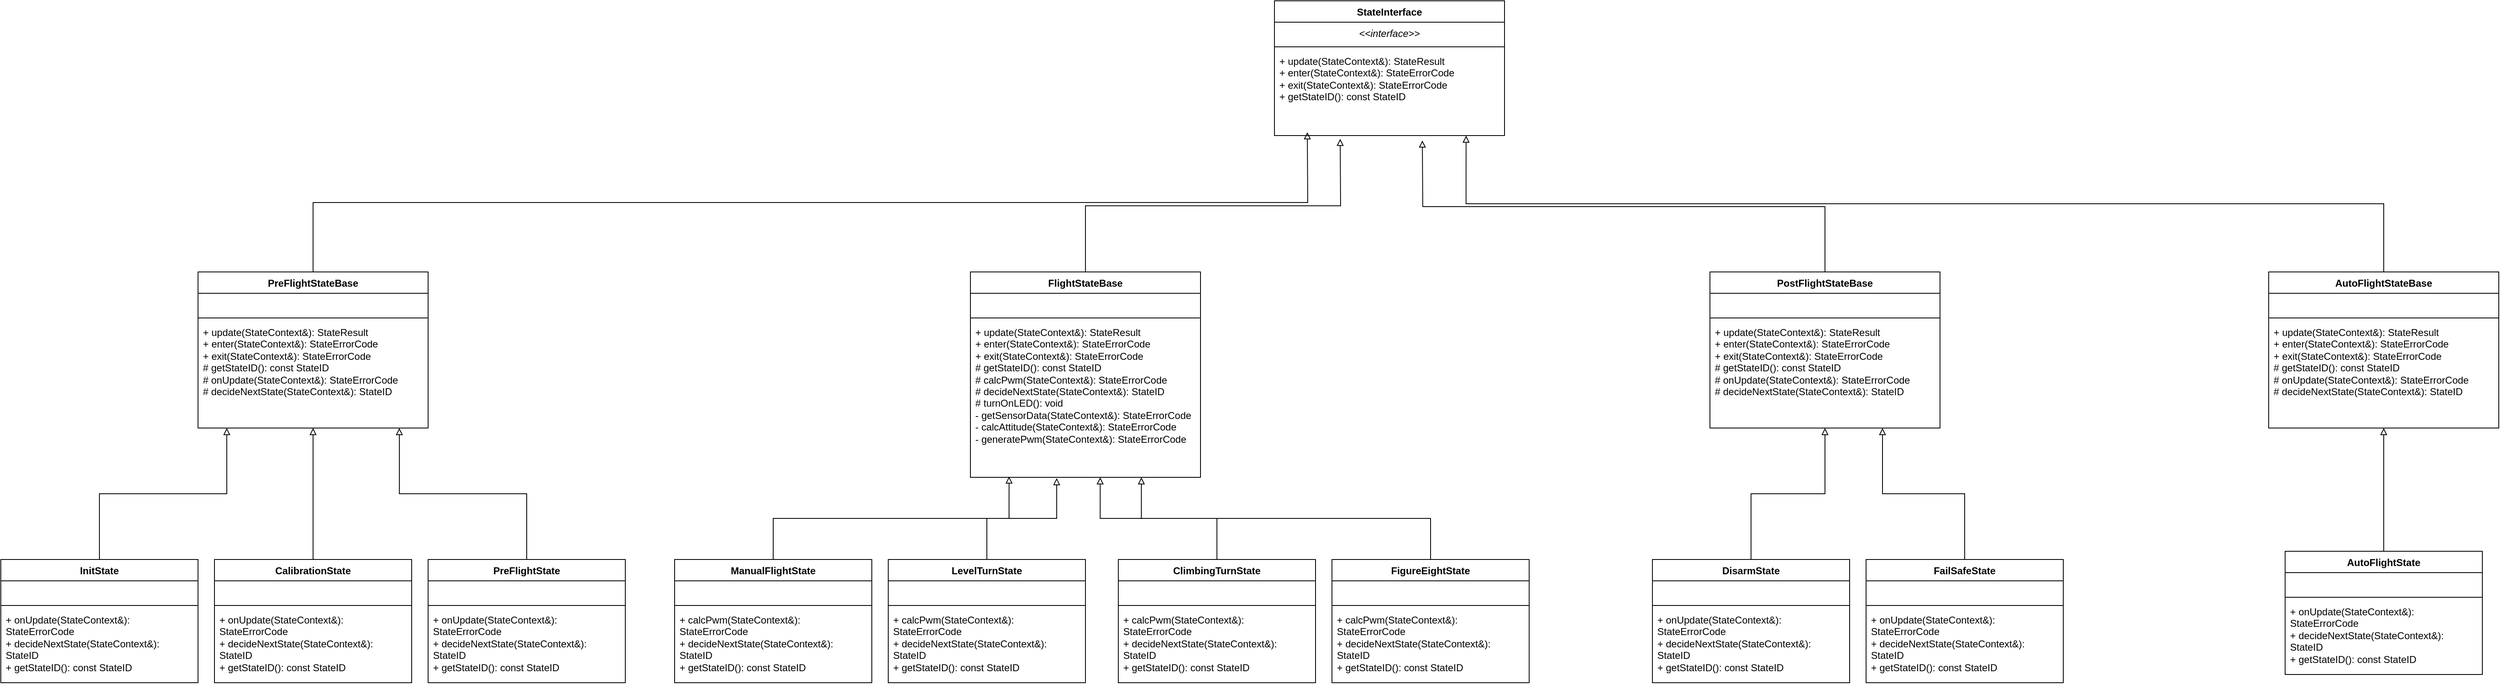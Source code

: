 <mxfile version="28.1.2">
  <diagram name="ページ1" id="5PBev1PNIk11Cp7cf68A">
    <mxGraphModel dx="5048" dy="1009" grid="1" gridSize="10" guides="1" tooltips="1" connect="1" arrows="0" fold="1" page="1" pageScale="1" pageWidth="3000" pageHeight="1000" math="0" shadow="0">
      <root>
        <mxCell id="0" />
        <mxCell id="1" parent="0" />
        <mxCell id="04oS5IfZGHdyPXKjZSMN-19" style="edgeStyle=orthogonalEdgeStyle;rounded=0;orthogonalLoop=1;jettySize=auto;html=1;exitX=0.5;exitY=0;exitDx=0;exitDy=0;entryX=0.494;entryY=1;entryDx=0;entryDy=0;entryPerimeter=0;" parent="1" edge="1">
          <mxGeometry relative="1" as="geometry">
            <mxPoint x="539.04" y="396" as="targetPoint" />
          </mxGeometry>
        </mxCell>
        <mxCell id="4nFMFmFaB9qFaNU9_hMQ-5" value="StateInterface" style="swimlane;fontStyle=1;align=center;verticalAlign=top;childLayout=stackLayout;horizontal=1;startSize=26;horizontalStack=0;resizeParent=1;resizeParentMax=0;resizeLast=0;collapsible=1;marginBottom=0;whiteSpace=wrap;html=1;" parent="1" vertex="1">
          <mxGeometry x="650" y="10" width="280" height="164" as="geometry" />
        </mxCell>
        <mxCell id="4nFMFmFaB9qFaNU9_hMQ-6" value="&amp;lt;&amp;lt;interface&amp;gt;&amp;gt;" style="text;strokeColor=none;fillColor=none;align=center;verticalAlign=top;spacingLeft=4;spacingRight=4;overflow=hidden;rotatable=0;points=[[0,0.5],[1,0.5]];portConstraint=eastwest;whiteSpace=wrap;html=1;fontStyle=2" parent="4nFMFmFaB9qFaNU9_hMQ-5" vertex="1">
          <mxGeometry y="26" width="280" height="26" as="geometry" />
        </mxCell>
        <mxCell id="4nFMFmFaB9qFaNU9_hMQ-7" value="" style="line;strokeWidth=1;fillColor=none;align=left;verticalAlign=middle;spacingTop=-1;spacingLeft=3;spacingRight=3;rotatable=0;labelPosition=right;points=[];portConstraint=eastwest;strokeColor=inherit;" parent="4nFMFmFaB9qFaNU9_hMQ-5" vertex="1">
          <mxGeometry y="52" width="280" height="8" as="geometry" />
        </mxCell>
        <mxCell id="4nFMFmFaB9qFaNU9_hMQ-8" value="+ update(StateContext&amp;amp;): StateResult&lt;br&gt;+ enter(StateContext&amp;amp;): StateErrorCode&lt;br&gt;+ exit(StateContext&amp;amp;): StateErrorCode&lt;br&gt;+ getStateID(): const StateID" style="text;strokeColor=none;fillColor=none;align=left;verticalAlign=top;spacingLeft=4;spacingRight=4;overflow=hidden;rotatable=0;points=[[0,0.5],[1,0.5]];portConstraint=eastwest;whiteSpace=wrap;html=1;" parent="4nFMFmFaB9qFaNU9_hMQ-5" vertex="1">
          <mxGeometry y="60" width="280" height="104" as="geometry" />
        </mxCell>
        <mxCell id="4nFMFmFaB9qFaNU9_hMQ-9" value="PreFlightStateBase" style="swimlane;fontStyle=1;align=center;verticalAlign=top;childLayout=stackLayout;horizontal=1;startSize=26;horizontalStack=0;resizeParent=1;resizeParentMax=0;resizeLast=0;collapsible=1;marginBottom=0;whiteSpace=wrap;html=1;" parent="1" vertex="1">
          <mxGeometry x="-660" y="340" width="280" height="190" as="geometry" />
        </mxCell>
        <mxCell id="4nFMFmFaB9qFaNU9_hMQ-10" value="" style="text;strokeColor=none;fillColor=none;align=left;verticalAlign=top;spacingLeft=4;spacingRight=4;overflow=hidden;rotatable=0;points=[[0,0.5],[1,0.5]];portConstraint=eastwest;whiteSpace=wrap;html=1;" parent="4nFMFmFaB9qFaNU9_hMQ-9" vertex="1">
          <mxGeometry y="26" width="280" height="26" as="geometry" />
        </mxCell>
        <mxCell id="4nFMFmFaB9qFaNU9_hMQ-11" value="" style="line;strokeWidth=1;fillColor=none;align=left;verticalAlign=middle;spacingTop=-1;spacingLeft=3;spacingRight=3;rotatable=0;labelPosition=right;points=[];portConstraint=eastwest;strokeColor=inherit;" parent="4nFMFmFaB9qFaNU9_hMQ-9" vertex="1">
          <mxGeometry y="52" width="280" height="8" as="geometry" />
        </mxCell>
        <mxCell id="4nFMFmFaB9qFaNU9_hMQ-12" value="+ update(StateContext&amp;amp;): StateResult&lt;br&gt;+ enter(StateContext&amp;amp;): StateErrorCode&lt;br&gt;+ exit(StateContext&amp;amp;): StateErrorCode&lt;br&gt;# getStateID(): const StateID&lt;br&gt;# onUpdate(StateContext&amp;amp;): StateErrorCode&lt;br&gt;# decideNextState(StateContext&amp;amp;): StateID" style="text;strokeColor=none;fillColor=none;align=left;verticalAlign=top;spacingLeft=4;spacingRight=4;overflow=hidden;rotatable=0;points=[[0,0.5],[1,0.5]];portConstraint=eastwest;whiteSpace=wrap;html=1;" parent="4nFMFmFaB9qFaNU9_hMQ-9" vertex="1">
          <mxGeometry y="60" width="280" height="130" as="geometry" />
        </mxCell>
        <mxCell id="4nFMFmFaB9qFaNU9_hMQ-28" style="edgeStyle=orthogonalEdgeStyle;rounded=0;orthogonalLoop=1;jettySize=auto;html=1;exitX=0.5;exitY=0;exitDx=0;exitDy=0;endArrow=block;endFill=0;" parent="1" source="4nFMFmFaB9qFaNU9_hMQ-9" edge="1">
          <mxGeometry relative="1" as="geometry">
            <mxPoint x="690" y="170" as="targetPoint" />
          </mxGeometry>
        </mxCell>
        <mxCell id="4nFMFmFaB9qFaNU9_hMQ-29" value="FlightStateBase" style="swimlane;fontStyle=1;align=center;verticalAlign=top;childLayout=stackLayout;horizontal=1;startSize=26;horizontalStack=0;resizeParent=1;resizeParentMax=0;resizeLast=0;collapsible=1;marginBottom=0;whiteSpace=wrap;html=1;" parent="1" vertex="1">
          <mxGeometry x="280" y="340" width="280" height="250" as="geometry" />
        </mxCell>
        <mxCell id="4nFMFmFaB9qFaNU9_hMQ-30" value="" style="text;strokeColor=none;fillColor=none;align=left;verticalAlign=top;spacingLeft=4;spacingRight=4;overflow=hidden;rotatable=0;points=[[0,0.5],[1,0.5]];portConstraint=eastwest;whiteSpace=wrap;html=1;" parent="4nFMFmFaB9qFaNU9_hMQ-29" vertex="1">
          <mxGeometry y="26" width="280" height="26" as="geometry" />
        </mxCell>
        <mxCell id="4nFMFmFaB9qFaNU9_hMQ-31" value="" style="line;strokeWidth=1;fillColor=none;align=left;verticalAlign=middle;spacingTop=-1;spacingLeft=3;spacingRight=3;rotatable=0;labelPosition=right;points=[];portConstraint=eastwest;strokeColor=inherit;" parent="4nFMFmFaB9qFaNU9_hMQ-29" vertex="1">
          <mxGeometry y="52" width="280" height="8" as="geometry" />
        </mxCell>
        <mxCell id="4nFMFmFaB9qFaNU9_hMQ-32" value="+ update(StateContext&amp;amp;): StateResult&lt;br&gt;+ enter(StateContext&amp;amp;): StateErrorCode&lt;br&gt;+ exit(StateContext&amp;amp;): StateErrorCode&lt;br&gt;# getStateID(): const StateID&lt;br&gt;# calcPwm(StateContext&amp;amp;): StateErrorCode&lt;br&gt;# decideNextState(StateContext&amp;amp;): StateID&lt;br&gt;# turnOnLED(): void&lt;br&gt;- getSensorData(StateContext&amp;amp;): StateErrorCode&lt;br&gt;- calcAttitude(StateContext&amp;amp;): StateErrorCode&lt;br&gt;- generatePwm(StateContext&amp;amp;): StateErrorCode" style="text;strokeColor=none;fillColor=none;align=left;verticalAlign=top;spacingLeft=4;spacingRight=4;overflow=hidden;rotatable=0;points=[[0,0.5],[1,0.5]];portConstraint=eastwest;whiteSpace=wrap;html=1;" parent="4nFMFmFaB9qFaNU9_hMQ-29" vertex="1">
          <mxGeometry y="60" width="280" height="190" as="geometry" />
        </mxCell>
        <mxCell id="4nFMFmFaB9qFaNU9_hMQ-33" style="edgeStyle=orthogonalEdgeStyle;rounded=0;orthogonalLoop=1;jettySize=auto;html=1;exitX=0.5;exitY=0;exitDx=0;exitDy=0;endArrow=block;endFill=0;" parent="1" source="4nFMFmFaB9qFaNU9_hMQ-29" edge="1">
          <mxGeometry relative="1" as="geometry">
            <mxPoint x="730" y="178" as="targetPoint" />
          </mxGeometry>
        </mxCell>
        <mxCell id="4nFMFmFaB9qFaNU9_hMQ-34" value="PostFlightStateBase" style="swimlane;fontStyle=1;align=center;verticalAlign=top;childLayout=stackLayout;horizontal=1;startSize=26;horizontalStack=0;resizeParent=1;resizeParentMax=0;resizeLast=0;collapsible=1;marginBottom=0;whiteSpace=wrap;html=1;" parent="1" vertex="1">
          <mxGeometry x="1180" y="340" width="280" height="190" as="geometry" />
        </mxCell>
        <mxCell id="4nFMFmFaB9qFaNU9_hMQ-35" value="" style="text;strokeColor=none;fillColor=none;align=left;verticalAlign=top;spacingLeft=4;spacingRight=4;overflow=hidden;rotatable=0;points=[[0,0.5],[1,0.5]];portConstraint=eastwest;whiteSpace=wrap;html=1;" parent="4nFMFmFaB9qFaNU9_hMQ-34" vertex="1">
          <mxGeometry y="26" width="280" height="26" as="geometry" />
        </mxCell>
        <mxCell id="4nFMFmFaB9qFaNU9_hMQ-36" value="" style="line;strokeWidth=1;fillColor=none;align=left;verticalAlign=middle;spacingTop=-1;spacingLeft=3;spacingRight=3;rotatable=0;labelPosition=right;points=[];portConstraint=eastwest;strokeColor=inherit;" parent="4nFMFmFaB9qFaNU9_hMQ-34" vertex="1">
          <mxGeometry y="52" width="280" height="8" as="geometry" />
        </mxCell>
        <mxCell id="4nFMFmFaB9qFaNU9_hMQ-37" value="+ update(StateContext&amp;amp;): StateResult&lt;br&gt;+ enter(StateContext&amp;amp;): StateErrorCode&lt;br&gt;+ exit(StateContext&amp;amp;): StateErrorCode&lt;br&gt;# getStateID(): const StateID&lt;br&gt;# onUpdate(StateContext&amp;amp;): StateErrorCode&lt;br&gt;# decideNextState(StateContext&amp;amp;): StateID" style="text;strokeColor=none;fillColor=none;align=left;verticalAlign=top;spacingLeft=4;spacingRight=4;overflow=hidden;rotatable=0;points=[[0,0.5],[1,0.5]];portConstraint=eastwest;whiteSpace=wrap;html=1;" parent="4nFMFmFaB9qFaNU9_hMQ-34" vertex="1">
          <mxGeometry y="60" width="280" height="130" as="geometry" />
        </mxCell>
        <mxCell id="4nFMFmFaB9qFaNU9_hMQ-38" style="edgeStyle=orthogonalEdgeStyle;rounded=0;orthogonalLoop=1;jettySize=auto;html=1;exitX=0.5;exitY=0;exitDx=0;exitDy=0;endArrow=block;endFill=0;" parent="1" source="4nFMFmFaB9qFaNU9_hMQ-34" edge="1">
          <mxGeometry relative="1" as="geometry">
            <mxPoint x="830" y="180" as="targetPoint" />
          </mxGeometry>
        </mxCell>
        <mxCell id="4nFMFmFaB9qFaNU9_hMQ-39" value="AutoFlightStateBase" style="swimlane;fontStyle=1;align=center;verticalAlign=top;childLayout=stackLayout;horizontal=1;startSize=26;horizontalStack=0;resizeParent=1;resizeParentMax=0;resizeLast=0;collapsible=1;marginBottom=0;whiteSpace=wrap;html=1;" parent="1" vertex="1">
          <mxGeometry x="1860" y="340" width="280" height="190" as="geometry" />
        </mxCell>
        <mxCell id="4nFMFmFaB9qFaNU9_hMQ-40" value="" style="text;strokeColor=none;fillColor=none;align=left;verticalAlign=top;spacingLeft=4;spacingRight=4;overflow=hidden;rotatable=0;points=[[0,0.5],[1,0.5]];portConstraint=eastwest;whiteSpace=wrap;html=1;" parent="4nFMFmFaB9qFaNU9_hMQ-39" vertex="1">
          <mxGeometry y="26" width="280" height="26" as="geometry" />
        </mxCell>
        <mxCell id="4nFMFmFaB9qFaNU9_hMQ-41" value="" style="line;strokeWidth=1;fillColor=none;align=left;verticalAlign=middle;spacingTop=-1;spacingLeft=3;spacingRight=3;rotatable=0;labelPosition=right;points=[];portConstraint=eastwest;strokeColor=inherit;" parent="4nFMFmFaB9qFaNU9_hMQ-39" vertex="1">
          <mxGeometry y="52" width="280" height="8" as="geometry" />
        </mxCell>
        <mxCell id="4nFMFmFaB9qFaNU9_hMQ-42" value="+ update(StateContext&amp;amp;): StateResult&lt;br&gt;+ enter(StateContext&amp;amp;): StateErrorCode&lt;br&gt;+ exit(StateContext&amp;amp;): StateErrorCode&lt;br&gt;# getStateID(): const StateID&lt;br&gt;# onUpdate(StateContext&amp;amp;): StateErrorCode&lt;br&gt;# decideNextState(StateContext&amp;amp;): StateID" style="text;strokeColor=none;fillColor=none;align=left;verticalAlign=top;spacingLeft=4;spacingRight=4;overflow=hidden;rotatable=0;points=[[0,0.5],[1,0.5]];portConstraint=eastwest;whiteSpace=wrap;html=1;" parent="4nFMFmFaB9qFaNU9_hMQ-39" vertex="1">
          <mxGeometry y="60" width="280" height="130" as="geometry" />
        </mxCell>
        <mxCell id="InitState" value="InitState" style="swimlane;fontStyle=1;align=center;verticalAlign=top;childLayout=stackLayout;horizontal=1;startSize=26;horizontalStack=0;resizeParent=1;resizeParentMax=0;resizeLast=0;collapsible=1;marginBottom=0;whiteSpace=wrap;html=1;" parent="1" vertex="1">
          <mxGeometry x="-900" y="690" width="240" height="150" as="geometry" />
        </mxCell>
        <mxCell id="InitState-1" value="" style="text;strokeColor=none;fillColor=none;align=left;verticalAlign=top;spacingLeft=4;spacingRight=4;overflow=hidden;rotatable=0;points=[[0,0.5],[1,0.5]];portConstraint=eastwest;whiteSpace=wrap;html=1;" parent="InitState" vertex="1">
          <mxGeometry y="26" width="240" height="26" as="geometry" />
        </mxCell>
        <mxCell id="InitState-2" value="" style="line;strokeWidth=1;fillColor=none;align=left;verticalAlign=middle;spacingTop=-1;spacingLeft=3;spacingRight=3;rotatable=0;labelPosition=right;points=[];portConstraint=eastwest;strokeColor=inherit;" parent="InitState" vertex="1">
          <mxGeometry y="52" width="240" height="8" as="geometry" />
        </mxCell>
        <mxCell id="InitState-3" value="+ onUpdate(StateContext&amp;amp;): StateErrorCode&lt;br&gt;+ decideNextState(StateContext&amp;amp;): StateID&lt;br&gt;+ getStateID(): const StateID" style="text;strokeColor=none;fillColor=none;align=left;verticalAlign=top;spacingLeft=4;spacingRight=4;overflow=hidden;rotatable=0;points=[[0,0.5],[1,0.5]];portConstraint=eastwest;whiteSpace=wrap;html=1;" parent="InitState" vertex="1">
          <mxGeometry y="60" width="240" height="90" as="geometry" />
        </mxCell>
        <mxCell id="InitState-edge" style="edgeStyle=orthogonalEdgeStyle;rounded=0;orthogonalLoop=1;jettySize=auto;html=1;exitX=0.5;exitY=0;exitDx=0;exitDy=0;entryX=0.125;entryY=1;entryDx=0;entryDy=0;entryPerimeter=0;endArrow=block;endFill=0;" parent="1" source="InitState" target="4nFMFmFaB9qFaNU9_hMQ-9" edge="1">
          <mxGeometry relative="1" as="geometry" />
        </mxCell>
        <mxCell id="CalibrationState" value="CalibrationState" style="swimlane;fontStyle=1;align=center;verticalAlign=top;childLayout=stackLayout;horizontal=1;startSize=26;horizontalStack=0;resizeParent=1;resizeParentMax=0;resizeLast=0;collapsible=1;marginBottom=0;whiteSpace=wrap;html=1;" parent="1" vertex="1">
          <mxGeometry x="-640" y="690" width="240" height="150" as="geometry" />
        </mxCell>
        <mxCell id="CalibrationState-1" value="" style="text;strokeColor=none;fillColor=none;align=left;verticalAlign=top;spacingLeft=4;spacingRight=4;overflow=hidden;rotatable=0;points=[[0,0.5],[1,0.5]];portConstraint=eastwest;whiteSpace=wrap;html=1;" parent="CalibrationState" vertex="1">
          <mxGeometry y="26" width="240" height="26" as="geometry" />
        </mxCell>
        <mxCell id="CalibrationState-2" value="" style="line;strokeWidth=1;fillColor=none;align=left;verticalAlign=middle;spacingTop=-1;spacingLeft=3;spacingRight=3;rotatable=0;labelPosition=right;points=[];portConstraint=eastwest;strokeColor=inherit;" parent="CalibrationState" vertex="1">
          <mxGeometry y="52" width="240" height="8" as="geometry" />
        </mxCell>
        <mxCell id="CalibrationState-3" value="+ onUpdate(StateContext&amp;amp;): StateErrorCode&lt;br&gt;+ decideNextState(StateContext&amp;amp;): StateID&lt;br&gt;+ getStateID(): const StateID" style="text;strokeColor=none;fillColor=none;align=left;verticalAlign=top;spacingLeft=4;spacingRight=4;overflow=hidden;rotatable=0;points=[[0,0.5],[1,0.5]];portConstraint=eastwest;whiteSpace=wrap;html=1;" parent="CalibrationState" vertex="1">
          <mxGeometry y="60" width="240" height="90" as="geometry" />
        </mxCell>
        <mxCell id="CalibrationState-edge" style="edgeStyle=orthogonalEdgeStyle;rounded=0;orthogonalLoop=1;jettySize=auto;html=1;exitX=0.5;exitY=0;exitDx=0;exitDy=0;entryX=0.5;entryY=1;entryDx=0;entryDy=0;endArrow=block;endFill=0;" parent="1" source="CalibrationState" target="4nFMFmFaB9qFaNU9_hMQ-9" edge="1">
          <mxGeometry relative="1" as="geometry" />
        </mxCell>
        <mxCell id="PreFlightState" value="PreFlightState" style="swimlane;fontStyle=1;align=center;verticalAlign=top;childLayout=stackLayout;horizontal=1;startSize=26;horizontalStack=0;resizeParent=1;resizeParentMax=0;resizeLast=0;collapsible=1;marginBottom=0;whiteSpace=wrap;html=1;" parent="1" vertex="1">
          <mxGeometry x="-380" y="690" width="240" height="150" as="geometry" />
        </mxCell>
        <mxCell id="PreFlightState-1" value="" style="text;strokeColor=none;fillColor=none;align=left;verticalAlign=top;spacingLeft=4;spacingRight=4;overflow=hidden;rotatable=0;points=[[0,0.5],[1,0.5]];portConstraint=eastwest;whiteSpace=wrap;html=1;" parent="PreFlightState" vertex="1">
          <mxGeometry y="26" width="240" height="26" as="geometry" />
        </mxCell>
        <mxCell id="PreFlightState-2" value="" style="line;strokeWidth=1;fillColor=none;align=left;verticalAlign=middle;spacingTop=-1;spacingLeft=3;spacingRight=3;rotatable=0;labelPosition=right;points=[];portConstraint=eastwest;strokeColor=inherit;" parent="PreFlightState" vertex="1">
          <mxGeometry y="52" width="240" height="8" as="geometry" />
        </mxCell>
        <mxCell id="PreFlightState-3" value="+ onUpdate(StateContext&amp;amp;): StateErrorCode&lt;br&gt;+ decideNextState(StateContext&amp;amp;): StateID&lt;br&gt;+ getStateID(): const StateID" style="text;strokeColor=none;fillColor=none;align=left;verticalAlign=top;spacingLeft=4;spacingRight=4;overflow=hidden;rotatable=0;points=[[0,0.5],[1,0.5]];portConstraint=eastwest;whiteSpace=wrap;html=1;" parent="PreFlightState" vertex="1">
          <mxGeometry y="60" width="240" height="90" as="geometry" />
        </mxCell>
        <mxCell id="PreFlightState-edge" style="edgeStyle=orthogonalEdgeStyle;rounded=0;orthogonalLoop=1;jettySize=auto;html=1;exitX=0.5;exitY=0;exitDx=0;exitDy=0;entryX=0.875;entryY=1;entryDx=0;entryDy=0;entryPerimeter=0;endArrow=block;endFill=0;" parent="1" source="PreFlightState" target="4nFMFmFaB9qFaNU9_hMQ-9" edge="1">
          <mxGeometry relative="1" as="geometry" />
        </mxCell>
        <mxCell id="ManualFlightState" value="ManualFlightState" style="swimlane;fontStyle=1;align=center;verticalAlign=top;childLayout=stackLayout;horizontal=1;startSize=26;horizontalStack=0;resizeParent=1;resizeParentMax=0;resizeLast=0;collapsible=1;marginBottom=0;whiteSpace=wrap;html=1;" parent="1" vertex="1">
          <mxGeometry x="-80" y="690" width="240" height="150" as="geometry" />
        </mxCell>
        <mxCell id="ManualFlightState-1" value="" style="text;strokeColor=none;fillColor=none;align=left;verticalAlign=top;spacingLeft=4;spacingRight=4;overflow=hidden;rotatable=0;points=[[0,0.5],[1,0.5]];portConstraint=eastwest;whiteSpace=wrap;html=1;" parent="ManualFlightState" vertex="1">
          <mxGeometry y="26" width="240" height="26" as="geometry" />
        </mxCell>
        <mxCell id="ManualFlightState-2" value="" style="line;strokeWidth=1;fillColor=none;align=left;verticalAlign=middle;spacingTop=-1;spacingLeft=3;spacingRight=3;rotatable=0;labelPosition=right;points=[];portConstraint=eastwest;strokeColor=inherit;" parent="ManualFlightState" vertex="1">
          <mxGeometry y="52" width="240" height="8" as="geometry" />
        </mxCell>
        <mxCell id="ManualFlightState-3" value="+ calcPwm(StateContext&amp;amp;): StateErrorCode&lt;br&gt;+ decideNextState(StateContext&amp;amp;): StateID&lt;br&gt;+ getStateID(): const StateID" style="text;strokeColor=none;fillColor=none;align=left;verticalAlign=top;spacingLeft=4;spacingRight=4;overflow=hidden;rotatable=0;points=[[0,0.5],[1,0.5]];portConstraint=eastwest;whiteSpace=wrap;html=1;" parent="ManualFlightState" vertex="1">
          <mxGeometry y="60" width="240" height="90" as="geometry" />
        </mxCell>
        <mxCell id="ManualFlightState-edge" style="edgeStyle=orthogonalEdgeStyle;rounded=0;orthogonalLoop=1;jettySize=auto;html=1;exitX=0.5;exitY=0;exitDx=0;exitDy=0;entryX=0.168;entryY=0.995;entryDx=0;entryDy=0;endArrow=block;endFill=0;entryPerimeter=0;" parent="1" source="ManualFlightState" target="4nFMFmFaB9qFaNU9_hMQ-32" edge="1">
          <mxGeometry relative="1" as="geometry">
            <mxPoint x="350" y="690" as="targetPoint" />
          </mxGeometry>
        </mxCell>
        <mxCell id="LevelTurnState" value="LevelTurnState" style="swimlane;fontStyle=1;align=center;verticalAlign=top;childLayout=stackLayout;horizontal=1;startSize=26;horizontalStack=0;resizeParent=1;resizeParentMax=0;resizeLast=0;collapsible=1;marginBottom=0;whiteSpace=wrap;html=1;" parent="1" vertex="1">
          <mxGeometry x="180" y="690" width="240" height="150" as="geometry" />
        </mxCell>
        <mxCell id="LevelTurnState-1" value="" style="text;strokeColor=none;fillColor=none;align=left;verticalAlign=top;spacingLeft=4;spacingRight=4;overflow=hidden;rotatable=0;points=[[0,0.5],[1,0.5]];portConstraint=eastwest;whiteSpace=wrap;html=1;" parent="LevelTurnState" vertex="1">
          <mxGeometry y="26" width="240" height="26" as="geometry" />
        </mxCell>
        <mxCell id="LevelTurnState-2" value="" style="line;strokeWidth=1;fillColor=none;align=left;verticalAlign=middle;spacingTop=-1;spacingLeft=3;spacingRight=3;rotatable=0;labelPosition=right;points=[];portConstraint=eastwest;strokeColor=inherit;" parent="LevelTurnState" vertex="1">
          <mxGeometry y="52" width="240" height="8" as="geometry" />
        </mxCell>
        <mxCell id="LevelTurnState-3" value="+ calcPwm(StateContext&amp;amp;): StateErrorCode&lt;br&gt;+ decideNextState(StateContext&amp;amp;): StateID&lt;br&gt;+ getStateID(): const StateID" style="text;strokeColor=none;fillColor=none;align=left;verticalAlign=top;spacingLeft=4;spacingRight=4;overflow=hidden;rotatable=0;points=[[0,0.5],[1,0.5]];portConstraint=eastwest;whiteSpace=wrap;html=1;" parent="LevelTurnState" vertex="1">
          <mxGeometry y="60" width="240" height="90" as="geometry" />
        </mxCell>
        <mxCell id="LevelTurnState-edge" style="edgeStyle=orthogonalEdgeStyle;rounded=0;orthogonalLoop=1;jettySize=auto;html=1;exitX=0.5;exitY=0;exitDx=0;exitDy=0;entryX=0.375;entryY=1.005;entryDx=0;entryDy=0;endArrow=block;endFill=0;entryPerimeter=0;" parent="1" source="LevelTurnState" target="4nFMFmFaB9qFaNU9_hMQ-32" edge="1">
          <mxGeometry relative="1" as="geometry">
            <mxPoint x="420" y="690" as="targetPoint" />
          </mxGeometry>
        </mxCell>
        <mxCell id="ClimbingTurnState" value="ClimbingTurnState" style="swimlane;fontStyle=1;align=center;verticalAlign=top;childLayout=stackLayout;horizontal=1;startSize=26;horizontalStack=0;resizeParent=1;resizeParentMax=0;resizeLast=0;collapsible=1;marginBottom=0;whiteSpace=wrap;html=1;" parent="1" vertex="1">
          <mxGeometry x="460" y="690" width="240" height="150" as="geometry" />
        </mxCell>
        <mxCell id="ClimbingTurnState-1" value="" style="text;strokeColor=none;fillColor=none;align=left;verticalAlign=top;spacingLeft=4;spacingRight=4;overflow=hidden;rotatable=0;points=[[0,0.5],[1,0.5]];portConstraint=eastwest;whiteSpace=wrap;html=1;" parent="ClimbingTurnState" vertex="1">
          <mxGeometry y="26" width="240" height="26" as="geometry" />
        </mxCell>
        <mxCell id="ClimbingTurnState-2" value="" style="line;strokeWidth=1;fillColor=none;align=left;verticalAlign=middle;spacingTop=-1;spacingLeft=3;spacingRight=3;rotatable=0;labelPosition=right;points=[];portConstraint=eastwest;strokeColor=inherit;" parent="ClimbingTurnState" vertex="1">
          <mxGeometry y="52" width="240" height="8" as="geometry" />
        </mxCell>
        <mxCell id="ClimbingTurnState-3" value="+ calcPwm(StateContext&amp;amp;): StateErrorCode&lt;br&gt;+ decideNextState(StateContext&amp;amp;): StateID&lt;br&gt;+ getStateID(): const StateID" style="text;strokeColor=none;fillColor=none;align=left;verticalAlign=top;spacingLeft=4;spacingRight=4;overflow=hidden;rotatable=0;points=[[0,0.5],[1,0.5]];portConstraint=eastwest;whiteSpace=wrap;html=1;" parent="ClimbingTurnState" vertex="1">
          <mxGeometry y="60" width="240" height="90" as="geometry" />
        </mxCell>
        <mxCell id="ClimbingTurnState-edge" style="edgeStyle=orthogonalEdgeStyle;rounded=0;orthogonalLoop=1;jettySize=auto;html=1;exitX=0.5;exitY=0;exitDx=0;exitDy=0;entryX=0.564;entryY=1;entryDx=0;entryDy=0;endArrow=block;endFill=0;entryPerimeter=0;" parent="1" source="ClimbingTurnState" target="4nFMFmFaB9qFaNU9_hMQ-32" edge="1">
          <mxGeometry relative="1" as="geometry">
            <mxPoint x="490" y="690" as="targetPoint" />
          </mxGeometry>
        </mxCell>
        <mxCell id="FigureEightState" value="FigureEightState" style="swimlane;fontStyle=1;align=center;verticalAlign=top;childLayout=stackLayout;horizontal=1;startSize=26;horizontalStack=0;resizeParent=1;resizeParentMax=0;resizeLast=0;collapsible=1;marginBottom=0;whiteSpace=wrap;html=1;" parent="1" vertex="1">
          <mxGeometry x="720" y="690" width="240" height="150" as="geometry" />
        </mxCell>
        <mxCell id="FigureEightState-1" value="" style="text;strokeColor=none;fillColor=none;align=left;verticalAlign=top;spacingLeft=4;spacingRight=4;overflow=hidden;rotatable=0;points=[[0,0.5],[1,0.5]];portConstraint=eastwest;whiteSpace=wrap;html=1;" parent="FigureEightState" vertex="1">
          <mxGeometry y="26" width="240" height="26" as="geometry" />
        </mxCell>
        <mxCell id="FigureEightState-2" value="" style="line;strokeWidth=1;fillColor=none;align=left;verticalAlign=middle;spacingTop=-1;spacingLeft=3;spacingRight=3;rotatable=0;labelPosition=right;points=[];portConstraint=eastwest;strokeColor=inherit;" parent="FigureEightState" vertex="1">
          <mxGeometry y="52" width="240" height="8" as="geometry" />
        </mxCell>
        <mxCell id="FigureEightState-3" value="+ calcPwm(StateContext&amp;amp;): StateErrorCode&lt;br&gt;+ decideNextState(StateContext&amp;amp;): StateID&lt;br&gt;+ getStateID(): const StateID" style="text;strokeColor=none;fillColor=none;align=left;verticalAlign=top;spacingLeft=4;spacingRight=4;overflow=hidden;rotatable=0;points=[[0,0.5],[1,0.5]];portConstraint=eastwest;whiteSpace=wrap;html=1;" parent="FigureEightState" vertex="1">
          <mxGeometry y="60" width="240" height="90" as="geometry" />
        </mxCell>
        <mxCell id="FigureEightState-edge" style="edgeStyle=orthogonalEdgeStyle;rounded=0;orthogonalLoop=1;jettySize=auto;html=1;exitX=0.5;exitY=0;exitDx=0;exitDy=0;entryX=0.743;entryY=1;entryDx=0;entryDy=0;entryPerimeter=0;endArrow=block;endFill=0;" parent="1" source="FigureEightState" target="4nFMFmFaB9qFaNU9_hMQ-32" edge="1">
          <mxGeometry relative="1" as="geometry">
            <mxPoint x="528.64" y="690" as="targetPoint" />
          </mxGeometry>
        </mxCell>
        <mxCell id="AutoFlightState" value="AutoFlightState" style="swimlane;fontStyle=1;align=center;verticalAlign=top;childLayout=stackLayout;horizontal=1;startSize=26;horizontalStack=0;resizeParent=1;resizeParentMax=0;resizeLast=0;collapsible=1;marginBottom=0;whiteSpace=wrap;html=1;" parent="1" vertex="1">
          <mxGeometry x="1880" y="680" width="240" height="150" as="geometry" />
        </mxCell>
        <mxCell id="AutoFlightState-1" value="" style="text;strokeColor=none;fillColor=none;align=left;verticalAlign=top;spacingLeft=4;spacingRight=4;overflow=hidden;rotatable=0;points=[[0,0.5],[1,0.5]];portConstraint=eastwest;whiteSpace=wrap;html=1;" parent="AutoFlightState" vertex="1">
          <mxGeometry y="26" width="240" height="26" as="geometry" />
        </mxCell>
        <mxCell id="AutoFlightState-2" value="" style="line;strokeWidth=1;fillColor=none;align=left;verticalAlign=middle;spacingTop=-1;spacingLeft=3;spacingRight=3;rotatable=0;labelPosition=right;points=[];portConstraint=eastwest;strokeColor=inherit;" parent="AutoFlightState" vertex="1">
          <mxGeometry y="52" width="240" height="8" as="geometry" />
        </mxCell>
        <mxCell id="AutoFlightState-3" value="+ onUpdate(StateContext&amp;amp;): StateErrorCode&lt;br&gt;+ decideNextState(StateContext&amp;amp;): StateID&lt;br&gt;+ getStateID(): const StateID" style="text;strokeColor=none;fillColor=none;align=left;verticalAlign=top;spacingLeft=4;spacingRight=4;overflow=hidden;rotatable=0;points=[[0,0.5],[1,0.5]];portConstraint=eastwest;whiteSpace=wrap;html=1;" parent="AutoFlightState" vertex="1">
          <mxGeometry y="60" width="240" height="90" as="geometry" />
        </mxCell>
        <mxCell id="AutoFlightState-edge" style="edgeStyle=orthogonalEdgeStyle;rounded=0;orthogonalLoop=1;jettySize=auto;html=1;exitX=0.5;exitY=0;exitDx=0;exitDy=0;entryX=0.5;entryY=1;entryDx=0;entryDy=0;endArrow=block;endFill=0;" parent="1" source="AutoFlightState" target="4nFMFmFaB9qFaNU9_hMQ-39" edge="1">
          <mxGeometry relative="1" as="geometry" />
        </mxCell>
        <mxCell id="DisarmState" value="DisarmState" style="swimlane;fontStyle=1;align=center;verticalAlign=top;childLayout=stackLayout;horizontal=1;startSize=26;horizontalStack=0;resizeParent=1;resizeParentMax=0;resizeLast=0;collapsible=1;marginBottom=0;whiteSpace=wrap;html=1;" parent="1" vertex="1">
          <mxGeometry x="1110" y="690" width="240" height="150" as="geometry" />
        </mxCell>
        <mxCell id="DisarmState-1" value="" style="text;strokeColor=none;fillColor=none;align=left;verticalAlign=top;spacingLeft=4;spacingRight=4;overflow=hidden;rotatable=0;points=[[0,0.5],[1,0.5]];portConstraint=eastwest;whiteSpace=wrap;html=1;" parent="DisarmState" vertex="1">
          <mxGeometry y="26" width="240" height="26" as="geometry" />
        </mxCell>
        <mxCell id="DisarmState-2" value="" style="line;strokeWidth=1;fillColor=none;align=left;verticalAlign=middle;spacingTop=-1;spacingLeft=3;spacingRight=3;rotatable=0;labelPosition=right;points=[];portConstraint=eastwest;strokeColor=inherit;" parent="DisarmState" vertex="1">
          <mxGeometry y="52" width="240" height="8" as="geometry" />
        </mxCell>
        <mxCell id="DisarmState-3" value="+ onUpdate(StateContext&amp;amp;): StateErrorCode&lt;br&gt;+ decideNextState(StateContext&amp;amp;): StateID&lt;br&gt;+ getStateID(): const StateID" style="text;strokeColor=none;fillColor=none;align=left;verticalAlign=top;spacingLeft=4;spacingRight=4;overflow=hidden;rotatable=0;points=[[0,0.5],[1,0.5]];portConstraint=eastwest;whiteSpace=wrap;html=1;" parent="DisarmState" vertex="1">
          <mxGeometry y="60" width="240" height="90" as="geometry" />
        </mxCell>
        <mxCell id="DisarmState-edge" style="edgeStyle=orthogonalEdgeStyle;rounded=0;orthogonalLoop=1;jettySize=auto;html=1;exitX=0.5;exitY=0;exitDx=0;exitDy=0;entryX=0.5;entryY=1;entryDx=0;entryDy=0;endArrow=block;endFill=0;" parent="1" source="DisarmState" target="4nFMFmFaB9qFaNU9_hMQ-34" edge="1">
          <mxGeometry relative="1" as="geometry" />
        </mxCell>
        <mxCell id="FailSafeState" value="FailSafeState" style="swimlane;fontStyle=1;align=center;verticalAlign=top;childLayout=stackLayout;horizontal=1;startSize=26;horizontalStack=0;resizeParent=1;resizeParentMax=0;resizeLast=0;collapsible=1;marginBottom=0;whiteSpace=wrap;html=1;" parent="1" vertex="1">
          <mxGeometry x="1370" y="690" width="240" height="150" as="geometry" />
        </mxCell>
        <mxCell id="FailSafeState-1" value="" style="text;strokeColor=none;fillColor=none;align=left;verticalAlign=top;spacingLeft=4;spacingRight=4;overflow=hidden;rotatable=0;points=[[0,0.5],[1,0.5]];portConstraint=eastwest;whiteSpace=wrap;html=1;" parent="FailSafeState" vertex="1">
          <mxGeometry y="26" width="240" height="26" as="geometry" />
        </mxCell>
        <mxCell id="FailSafeState-2" value="" style="line;strokeWidth=1;fillColor=none;align=left;verticalAlign=middle;spacingTop=-1;spacingLeft=3;spacingRight=3;rotatable=0;labelPosition=right;points=[];portConstraint=eastwest;strokeColor=inherit;" parent="FailSafeState" vertex="1">
          <mxGeometry y="52" width="240" height="8" as="geometry" />
        </mxCell>
        <mxCell id="FailSafeState-3" value="+ onUpdate(StateContext&amp;amp;): StateErrorCode&lt;br&gt;+ decideNextState(StateContext&amp;amp;): StateID&lt;br&gt;+ getStateID(): const StateID" style="text;strokeColor=none;fillColor=none;align=left;verticalAlign=top;spacingLeft=4;spacingRight=4;overflow=hidden;rotatable=0;points=[[0,0.5],[1,0.5]];portConstraint=eastwest;whiteSpace=wrap;html=1;" parent="FailSafeState" vertex="1">
          <mxGeometry y="60" width="240" height="90" as="geometry" />
        </mxCell>
        <mxCell id="FailSafeState-edge" style="edgeStyle=orthogonalEdgeStyle;rounded=0;orthogonalLoop=1;jettySize=auto;html=1;exitX=0.5;exitY=0;exitDx=0;exitDy=0;entryX=0.75;entryY=1;entryDx=0;entryDy=0;endArrow=block;endFill=0;" parent="1" source="FailSafeState" target="4nFMFmFaB9qFaNU9_hMQ-34" edge="1">
          <mxGeometry relative="1" as="geometry" />
        </mxCell>
        <mxCell id="4nFMFmFaB9qFaNU9_hMQ-45" style="edgeStyle=orthogonalEdgeStyle;rounded=0;orthogonalLoop=1;jettySize=auto;html=1;exitX=0.5;exitY=0;exitDx=0;exitDy=0;entryX=0.833;entryY=1.001;entryDx=0;entryDy=0;entryPerimeter=0;endArrow=block;endFill=0;" parent="1" source="4nFMFmFaB9qFaNU9_hMQ-39" target="4nFMFmFaB9qFaNU9_hMQ-8" edge="1">
          <mxGeometry relative="1" as="geometry" />
        </mxCell>
      </root>
    </mxGraphModel>
  </diagram>
</mxfile>

